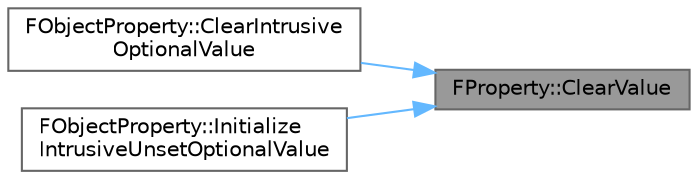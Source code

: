 digraph "FProperty::ClearValue"
{
 // INTERACTIVE_SVG=YES
 // LATEX_PDF_SIZE
  bgcolor="transparent";
  edge [fontname=Helvetica,fontsize=10,labelfontname=Helvetica,labelfontsize=10];
  node [fontname=Helvetica,fontsize=10,shape=box,height=0.2,width=0.4];
  rankdir="RL";
  Node1 [id="Node000001",label="FProperty::ClearValue",height=0.2,width=0.4,color="gray40", fillcolor="grey60", style="filled", fontcolor="black",tooltip="Zeros the value for this property."];
  Node1 -> Node2 [id="edge1_Node000001_Node000002",dir="back",color="steelblue1",style="solid",tooltip=" "];
  Node2 [id="Node000002",label="FObjectProperty::ClearIntrusive\lOptionalValue",height=0.2,width=0.4,color="grey40", fillcolor="white", style="filled",URL="$df/df7/classFObjectProperty.html#afa25ee32220c9af032b29883d58c35e4",tooltip="Set the value to it's special unset state."];
  Node1 -> Node3 [id="edge2_Node000001_Node000003",dir="back",color="steelblue1",style="solid",tooltip=" "];
  Node3 [id="Node000003",label="FObjectProperty::Initialize\lIntrusiveUnsetOptionalValue",height=0.2,width=0.4,color="grey40", fillcolor="white", style="filled",URL="$df/df7/classFObjectProperty.html#a7d638f6af4f6e3626a17efe16f784b7e",tooltip="Returns whether this type has a special state for an unset TOptional meaning the size TOptional<T> an..."];
}
